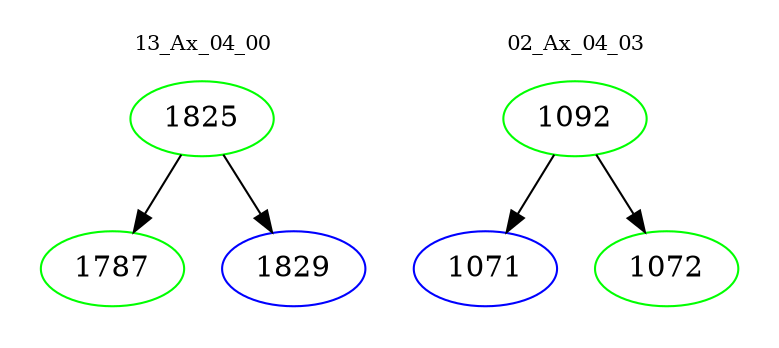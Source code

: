 digraph{
subgraph cluster_0 {
color = white
label = "13_Ax_04_00";
fontsize=10;
T0_1825 [label="1825", color="green"]
T0_1825 -> T0_1787 [color="black"]
T0_1787 [label="1787", color="green"]
T0_1825 -> T0_1829 [color="black"]
T0_1829 [label="1829", color="blue"]
}
subgraph cluster_1 {
color = white
label = "02_Ax_04_03";
fontsize=10;
T1_1092 [label="1092", color="green"]
T1_1092 -> T1_1071 [color="black"]
T1_1071 [label="1071", color="blue"]
T1_1092 -> T1_1072 [color="black"]
T1_1072 [label="1072", color="green"]
}
}
